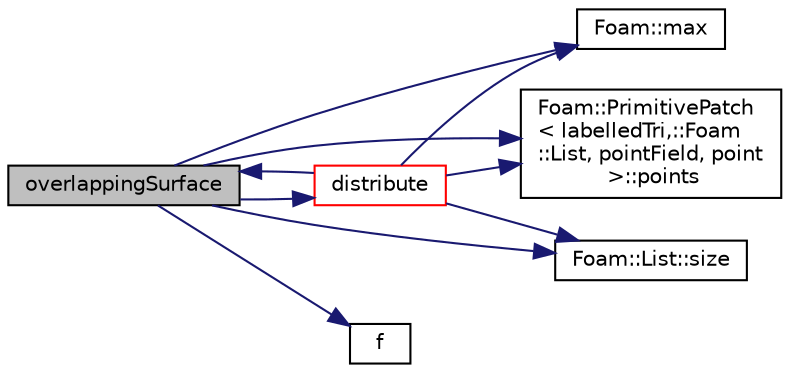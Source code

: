 digraph "overlappingSurface"
{
  bgcolor="transparent";
  edge [fontname="Helvetica",fontsize="10",labelfontname="Helvetica",labelfontsize="10"];
  node [fontname="Helvetica",fontsize="10",shape=record];
  rankdir="LR";
  Node1 [label="overlappingSurface",height=0.2,width=0.4,color="black", fillcolor="grey75", style="filled", fontcolor="black"];
  Node1 -> Node2 [color="midnightblue",fontsize="10",style="solid",fontname="Helvetica"];
  Node2 [label="distribute",height=0.2,width=0.4,color="red",URL="$a00564.html#a30b981a389a43e4853d4dec45e4e5edb",tooltip="Set bounds of surface. Bounds currently set as list of. "];
  Node2 -> Node3 [color="midnightblue",fontsize="10",style="solid",fontname="Helvetica"];
  Node3 [label="Foam::max",height=0.2,width=0.4,color="black",URL="$a10909.html#ac993e906cf2774ae77e666bc24e81733"];
  Node2 -> Node1 [color="midnightblue",fontsize="10",style="solid",fontname="Helvetica"];
  Node2 -> Node4 [color="midnightblue",fontsize="10",style="solid",fontname="Helvetica"];
  Node4 [label="Foam::PrimitivePatch\l\< labelledTri,::Foam\l::List, pointField, point\l \>::points",height=0.2,width=0.4,color="black",URL="$a02021.html#a1f42f31bcf706357682dcf097255b544",tooltip="Return reference to global points. "];
  Node2 -> Node5 [color="midnightblue",fontsize="10",style="solid",fontname="Helvetica"];
  Node5 [label="Foam::List::size",height=0.2,width=0.4,color="black",URL="$a01397.html#a8a5f6fa29bd4b500caf186f60245b384",tooltip="Override size to be inconsistent with allocated storage. "];
  Node1 -> Node6 [color="midnightblue",fontsize="10",style="solid",fontname="Helvetica"];
  Node6 [label="f",height=0.2,width=0.4,color="black",URL="$a04068.html#a888be93833ac7a23170555c69c690288"];
  Node1 -> Node3 [color="midnightblue",fontsize="10",style="solid",fontname="Helvetica"];
  Node1 -> Node4 [color="midnightblue",fontsize="10",style="solid",fontname="Helvetica"];
  Node1 -> Node5 [color="midnightblue",fontsize="10",style="solid",fontname="Helvetica"];
}

